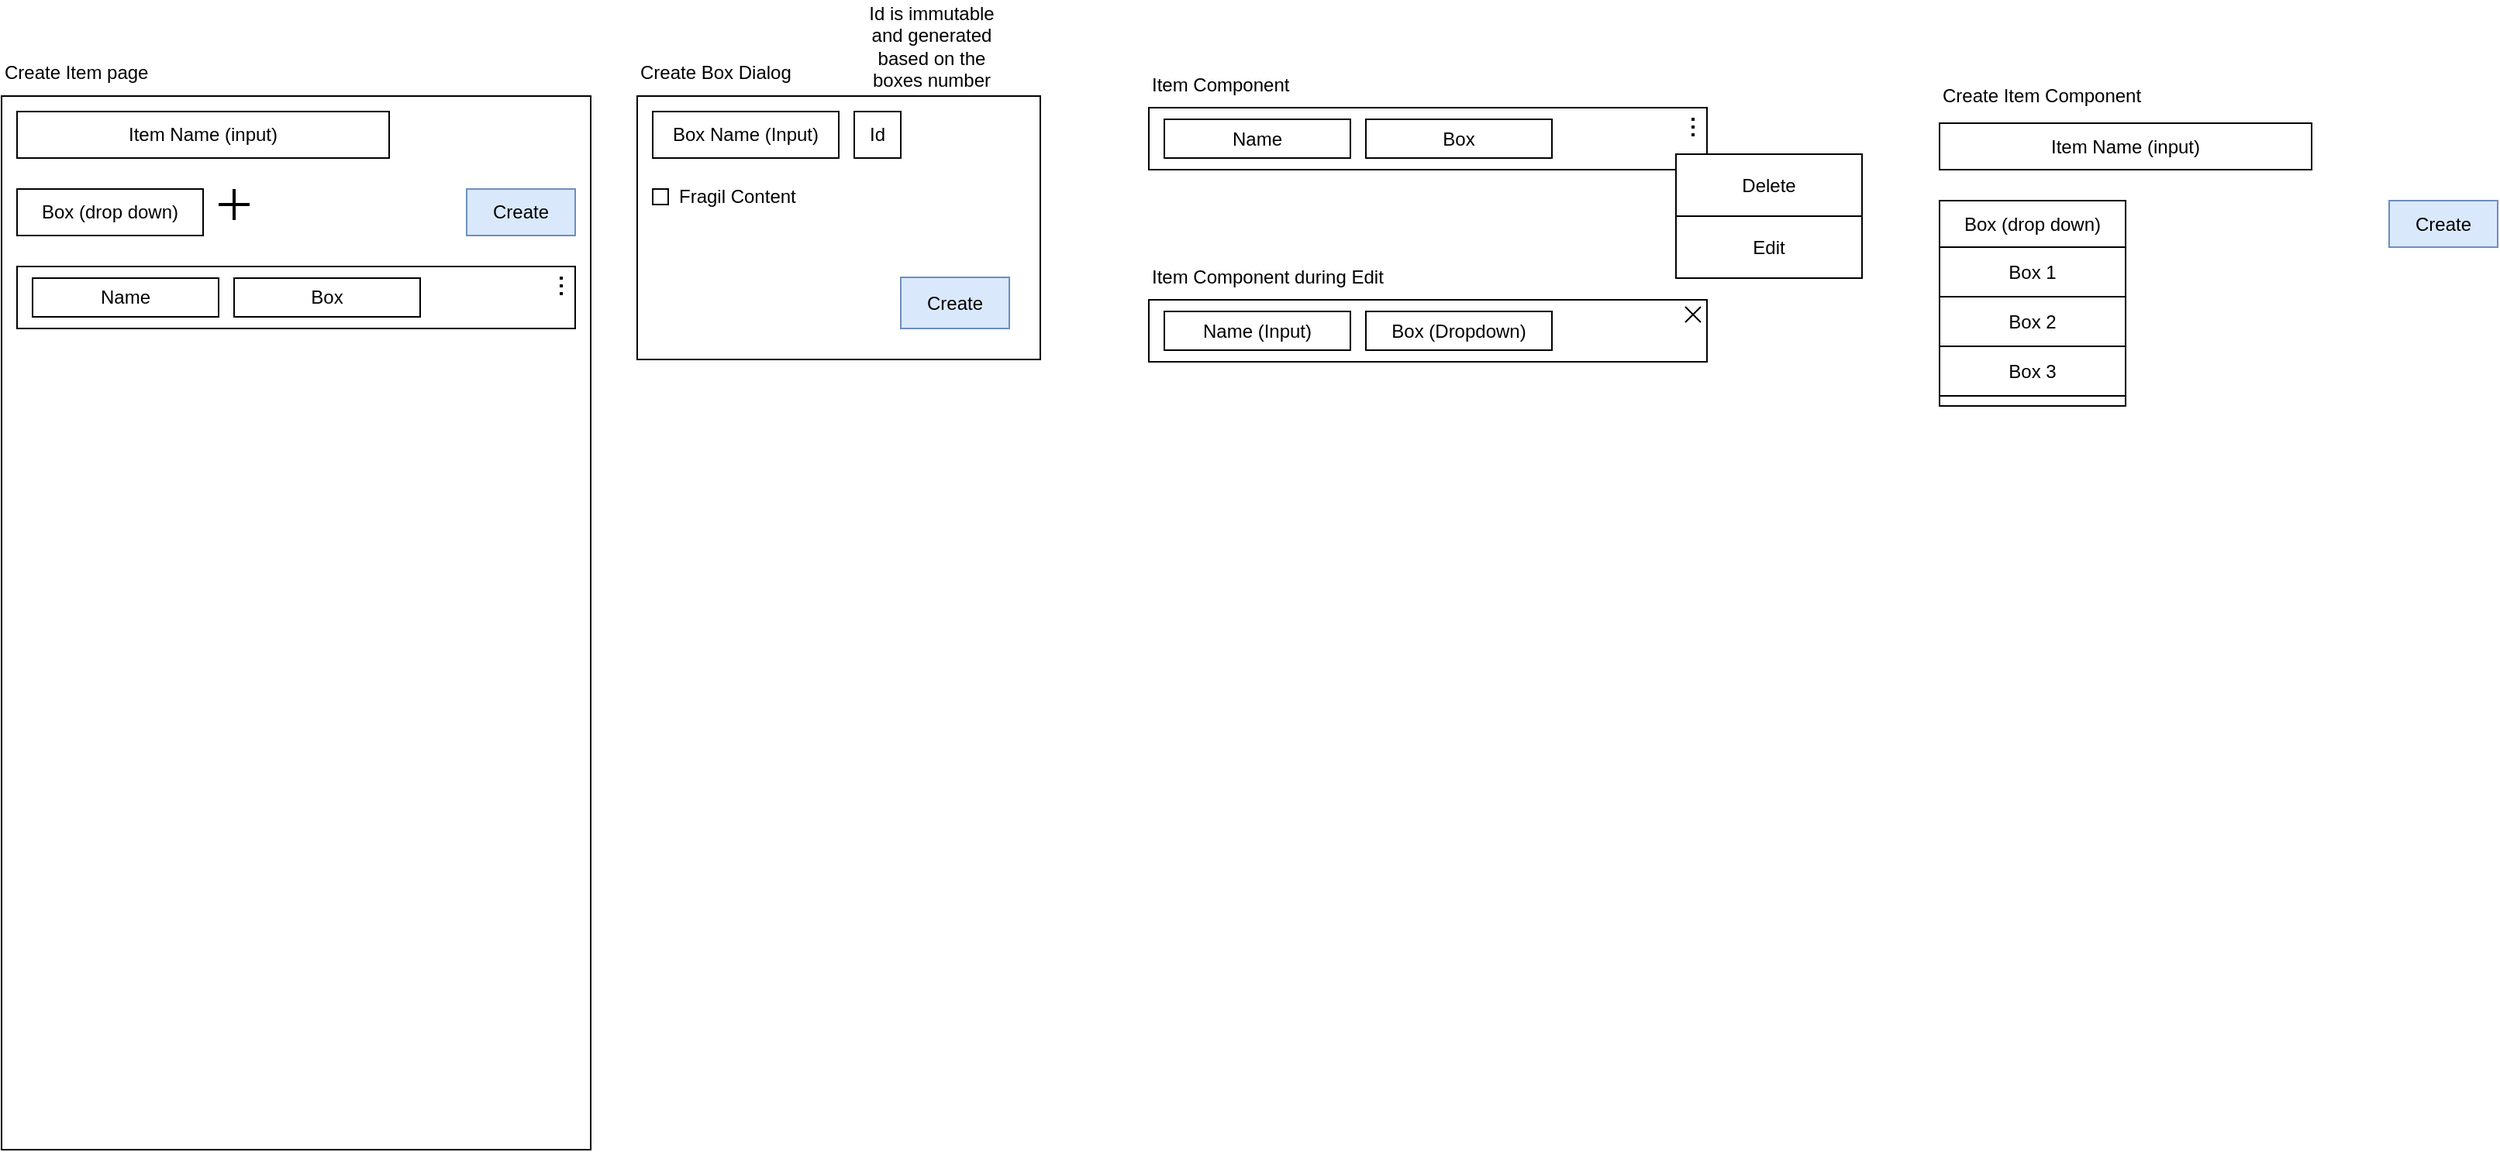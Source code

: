 <mxfile version="24.7.17">
  <diagram name="Page-1" id="C2-z1HSgBr2Jwl0I8O-f">
    <mxGraphModel dx="1304" dy="764" grid="1" gridSize="10" guides="1" tooltips="1" connect="1" arrows="1" fold="1" page="1" pageScale="1" pageWidth="850" pageHeight="1100" math="0" shadow="0">
      <root>
        <mxCell id="0" />
        <mxCell id="1" parent="0" />
        <mxCell id="HT6ceDYSbZp9dsdmrgKj-1" value="" style="rounded=0;whiteSpace=wrap;html=1;" vertex="1" parent="1">
          <mxGeometry x="140" y="120" width="380" height="680" as="geometry" />
        </mxCell>
        <mxCell id="HT6ceDYSbZp9dsdmrgKj-2" value="Item Name (input)" style="rounded=0;whiteSpace=wrap;html=1;" vertex="1" parent="1">
          <mxGeometry x="150" y="130" width="240" height="30" as="geometry" />
        </mxCell>
        <mxCell id="HT6ceDYSbZp9dsdmrgKj-3" value="Create" style="rounded=0;whiteSpace=wrap;html=1;fillColor=#dae8fc;strokeColor=#6c8ebf;" vertex="1" parent="1">
          <mxGeometry x="440" y="180" width="70" height="30" as="geometry" />
        </mxCell>
        <mxCell id="HT6ceDYSbZp9dsdmrgKj-4" value="Box (drop down)" style="rounded=0;whiteSpace=wrap;html=1;" vertex="1" parent="1">
          <mxGeometry x="150" y="180" width="120" height="30" as="geometry" />
        </mxCell>
        <mxCell id="HT6ceDYSbZp9dsdmrgKj-15" value="" style="rounded=0;whiteSpace=wrap;html=1;" vertex="1" parent="1">
          <mxGeometry x="550" y="120" width="260" height="170" as="geometry" />
        </mxCell>
        <mxCell id="HT6ceDYSbZp9dsdmrgKj-16" value="Create Item page" style="text;html=1;align=left;verticalAlign=middle;whiteSpace=wrap;rounded=0;" vertex="1" parent="1">
          <mxGeometry x="140" y="90" width="110" height="30" as="geometry" />
        </mxCell>
        <mxCell id="HT6ceDYSbZp9dsdmrgKj-17" value="Create Box Dialog" style="text;html=1;align=left;verticalAlign=middle;whiteSpace=wrap;rounded=0;" vertex="1" parent="1">
          <mxGeometry x="550" y="90" width="110" height="30" as="geometry" />
        </mxCell>
        <mxCell id="HT6ceDYSbZp9dsdmrgKj-18" value="Box Name (Input)" style="rounded=0;whiteSpace=wrap;html=1;" vertex="1" parent="1">
          <mxGeometry x="560" y="130" width="120" height="30" as="geometry" />
        </mxCell>
        <mxCell id="HT6ceDYSbZp9dsdmrgKj-19" value="" style="whiteSpace=wrap;html=1;aspect=fixed;" vertex="1" parent="1">
          <mxGeometry x="560" y="180" width="10" height="10" as="geometry" />
        </mxCell>
        <mxCell id="HT6ceDYSbZp9dsdmrgKj-20" value="Fragil Content" style="text;html=1;align=left;verticalAlign=middle;whiteSpace=wrap;rounded=0;" vertex="1" parent="1">
          <mxGeometry x="575" y="170" width="95" height="30" as="geometry" />
        </mxCell>
        <mxCell id="HT6ceDYSbZp9dsdmrgKj-24" value="Create" style="rounded=0;whiteSpace=wrap;html=1;fillColor=#dae8fc;strokeColor=#6c8ebf;" vertex="1" parent="1">
          <mxGeometry x="720" y="237" width="70" height="33" as="geometry" />
        </mxCell>
        <mxCell id="HT6ceDYSbZp9dsdmrgKj-30" value="" style="rounded=0;whiteSpace=wrap;html=1;" vertex="1" parent="1">
          <mxGeometry x="150" y="230" width="360" height="40" as="geometry" />
        </mxCell>
        <mxCell id="HT6ceDYSbZp9dsdmrgKj-31" value="Name" style="rounded=0;whiteSpace=wrap;html=1;" vertex="1" parent="1">
          <mxGeometry x="160" y="237.5" width="120" height="25" as="geometry" />
        </mxCell>
        <mxCell id="HT6ceDYSbZp9dsdmrgKj-32" value="Box" style="rounded=0;whiteSpace=wrap;html=1;" vertex="1" parent="1">
          <mxGeometry x="290" y="237.5" width="120" height="25" as="geometry" />
        </mxCell>
        <mxCell id="HT6ceDYSbZp9dsdmrgKj-33" value="" style="verticalLabelPosition=bottom;shadow=0;dashed=0;align=center;html=1;verticalAlign=top;shape=mxgraph.electrical.transmission.3_line_bus;strokeWidth=2;" vertex="1" parent="1">
          <mxGeometry x="500" y="237.5" width="2" height="10" as="geometry" />
        </mxCell>
        <mxCell id="HT6ceDYSbZp9dsdmrgKj-37" value="" style="rounded=0;whiteSpace=wrap;html=1;" vertex="1" parent="1">
          <mxGeometry x="880" y="127.5" width="360" height="40" as="geometry" />
        </mxCell>
        <mxCell id="HT6ceDYSbZp9dsdmrgKj-38" value="Name" style="rounded=0;whiteSpace=wrap;html=1;" vertex="1" parent="1">
          <mxGeometry x="890" y="135" width="120" height="25" as="geometry" />
        </mxCell>
        <mxCell id="HT6ceDYSbZp9dsdmrgKj-39" value="Box" style="rounded=0;whiteSpace=wrap;html=1;" vertex="1" parent="1">
          <mxGeometry x="1020" y="135" width="120" height="25" as="geometry" />
        </mxCell>
        <mxCell id="HT6ceDYSbZp9dsdmrgKj-40" value="" style="verticalLabelPosition=bottom;shadow=0;dashed=0;align=center;html=1;verticalAlign=top;shape=mxgraph.electrical.transmission.3_line_bus;strokeWidth=2;" vertex="1" parent="1">
          <mxGeometry x="1230" y="135" width="2" height="10" as="geometry" />
        </mxCell>
        <mxCell id="HT6ceDYSbZp9dsdmrgKj-41" value="" style="rounded=0;whiteSpace=wrap;html=1;" vertex="1" parent="1">
          <mxGeometry x="1220" y="157.5" width="120" height="80" as="geometry" />
        </mxCell>
        <mxCell id="HT6ceDYSbZp9dsdmrgKj-42" value="Delete" style="rounded=0;whiteSpace=wrap;html=1;" vertex="1" parent="1">
          <mxGeometry x="1220" y="157.5" width="120" height="40" as="geometry" />
        </mxCell>
        <mxCell id="HT6ceDYSbZp9dsdmrgKj-43" value="Edit" style="rounded=0;whiteSpace=wrap;html=1;" vertex="1" parent="1">
          <mxGeometry x="1220" y="197.5" width="120" height="40" as="geometry" />
        </mxCell>
        <mxCell id="HT6ceDYSbZp9dsdmrgKj-44" value="Item Component" style="text;html=1;align=left;verticalAlign=middle;whiteSpace=wrap;rounded=0;" vertex="1" parent="1">
          <mxGeometry x="880" y="97.5" width="130" height="30" as="geometry" />
        </mxCell>
        <mxCell id="HT6ceDYSbZp9dsdmrgKj-45" value="" style="rounded=0;whiteSpace=wrap;html=1;" vertex="1" parent="1">
          <mxGeometry x="880" y="251.5" width="360" height="40" as="geometry" />
        </mxCell>
        <mxCell id="HT6ceDYSbZp9dsdmrgKj-46" value="Name (Input)" style="rounded=0;whiteSpace=wrap;html=1;" vertex="1" parent="1">
          <mxGeometry x="890" y="259" width="120" height="25" as="geometry" />
        </mxCell>
        <mxCell id="HT6ceDYSbZp9dsdmrgKj-47" value="Box (Dropdown)" style="rounded=0;whiteSpace=wrap;html=1;" vertex="1" parent="1">
          <mxGeometry x="1020" y="259" width="120" height="25" as="geometry" />
        </mxCell>
        <mxCell id="HT6ceDYSbZp9dsdmrgKj-52" value="Item Component during Edit" style="text;html=1;align=left;verticalAlign=middle;whiteSpace=wrap;rounded=0;" vertex="1" parent="1">
          <mxGeometry x="880" y="221.5" width="180" height="30" as="geometry" />
        </mxCell>
        <mxCell id="HT6ceDYSbZp9dsdmrgKj-53" value="" style="shape=mxgraph.sysml.x;" vertex="1" parent="1">
          <mxGeometry x="1226" y="256" width="10" height="10" as="geometry" />
        </mxCell>
        <mxCell id="HT6ceDYSbZp9dsdmrgKj-54" value="Item Name (input)" style="rounded=0;whiteSpace=wrap;html=1;" vertex="1" parent="1">
          <mxGeometry x="1390" y="137.5" width="240" height="30" as="geometry" />
        </mxCell>
        <mxCell id="HT6ceDYSbZp9dsdmrgKj-55" value="Create" style="rounded=0;whiteSpace=wrap;html=1;fillColor=#dae8fc;strokeColor=#6c8ebf;" vertex="1" parent="1">
          <mxGeometry x="1680" y="187.5" width="70" height="30" as="geometry" />
        </mxCell>
        <mxCell id="HT6ceDYSbZp9dsdmrgKj-56" value="Box (drop down)" style="rounded=0;whiteSpace=wrap;html=1;" vertex="1" parent="1">
          <mxGeometry x="1390" y="187.5" width="120" height="30" as="geometry" />
        </mxCell>
        <mxCell id="HT6ceDYSbZp9dsdmrgKj-57" value="Create Item Component" style="text;html=1;align=left;verticalAlign=middle;whiteSpace=wrap;rounded=0;" vertex="1" parent="1">
          <mxGeometry x="1390" y="105" width="160" height="30" as="geometry" />
        </mxCell>
        <mxCell id="HT6ceDYSbZp9dsdmrgKj-58" value="_" style="rounded=0;whiteSpace=wrap;html=1;" vertex="1" parent="1">
          <mxGeometry x="1390" y="217.5" width="120" height="102.5" as="geometry" />
        </mxCell>
        <mxCell id="HT6ceDYSbZp9dsdmrgKj-59" value="Box 1" style="rounded=0;whiteSpace=wrap;html=1;" vertex="1" parent="1">
          <mxGeometry x="1390" y="217.5" width="120" height="32" as="geometry" />
        </mxCell>
        <mxCell id="HT6ceDYSbZp9dsdmrgKj-60" value="Box 2" style="rounded=0;whiteSpace=wrap;html=1;" vertex="1" parent="1">
          <mxGeometry x="1390" y="249.5" width="120" height="32" as="geometry" />
        </mxCell>
        <mxCell id="HT6ceDYSbZp9dsdmrgKj-61" value="Box 3" style="rounded=0;whiteSpace=wrap;html=1;" vertex="1" parent="1">
          <mxGeometry x="1390" y="281.5" width="120" height="32" as="geometry" />
        </mxCell>
        <mxCell id="HT6ceDYSbZp9dsdmrgKj-63" value="Id" style="rounded=0;whiteSpace=wrap;html=1;" vertex="1" parent="1">
          <mxGeometry x="690" y="130" width="30" height="30" as="geometry" />
        </mxCell>
        <mxCell id="HT6ceDYSbZp9dsdmrgKj-64" value="Id is immutable and generated based on the boxes number" style="text;html=1;align=center;verticalAlign=middle;whiteSpace=wrap;rounded=0;" vertex="1" parent="1">
          <mxGeometry x="690" y="60" width="100" height="55" as="geometry" />
        </mxCell>
        <mxCell id="HT6ceDYSbZp9dsdmrgKj-68" value="" style="group" vertex="1" connectable="0" parent="1">
          <mxGeometry x="280" y="180" width="20" height="20" as="geometry" />
        </mxCell>
        <mxCell id="HT6ceDYSbZp9dsdmrgKj-66" value="" style="line;strokeWidth=2;html=1;" vertex="1" parent="HT6ceDYSbZp9dsdmrgKj-68">
          <mxGeometry y="5" width="20" height="10" as="geometry" />
        </mxCell>
        <mxCell id="HT6ceDYSbZp9dsdmrgKj-67" value="" style="line;strokeWidth=2;html=1;rotation=90;" vertex="1" parent="HT6ceDYSbZp9dsdmrgKj-68">
          <mxGeometry y="5" width="20" height="10" as="geometry" />
        </mxCell>
      </root>
    </mxGraphModel>
  </diagram>
</mxfile>
